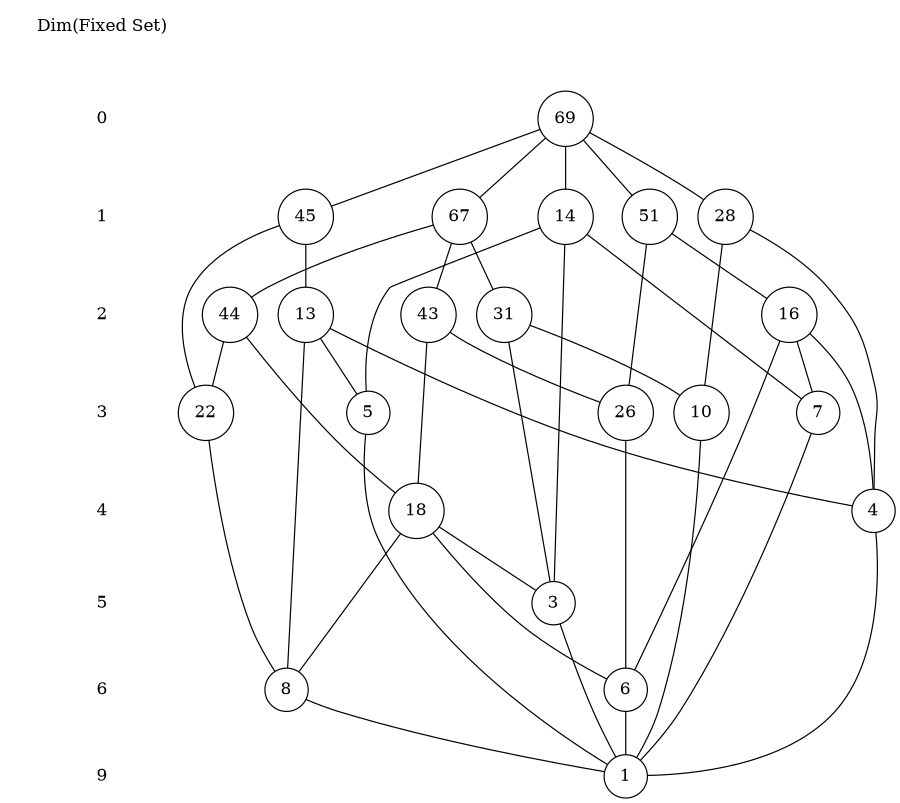 digraph lattice {
size = "6,6";
"rt" [label="Dim(Fixed Set)", color=white];
"rt" -> "s0" [color=white, arrowhead=none];
"s0" [label="0", color=white];
"s0" -> "s1" [color=white, arrowhead=none];
"s1" [label="1", color=white];
"s1" -> "s2" [color=white, arrowhead=none];
"s2" [label="2", color=white];
"s2" -> "s3" [color=white, arrowhead=none];
"s3" [label="3", color=white];
"s3" -> "s4" [color=white, arrowhead=none];
"s4" [label="4", color=white];
"s4" -> "s5" [color=white, arrowhead=none];
"s5" [label="5", color=white];
"s5" -> "s6" [color=white, arrowhead=none];
"s6" [label="6", color=white];
"s6" -> "s9" [color=white, arrowhead=none];
"s9" [label="9", color=white];
"1" [label="1", shape=circle];
{ rank=same; "s9" "1"; }
"2" [label="3", shape=circle];
{ rank=same; "s5" "2"; }
"3" [label="4", shape=circle];
{ rank=same; "s4" "3"; }
"4" [label="5", shape=circle];
{ rank=same; "s3" "4"; }
"5" [label="6", shape=circle];
{ rank=same; "s6" "5"; }
"6" [label="7", shape=circle];
{ rank=same; "s3" "6"; }
"7" [label="8", shape=circle];
{ rank=same; "s6" "7"; }
"8" [label="10", shape=circle];
{ rank=same; "s3" "8"; }
"9" [label="13", shape=circle];
{ rank=same; "s2" "9"; }
"10" [label="14", shape=circle];
{ rank=same; "s1" "10"; }
"11" [label="16", shape=circle];
{ rank=same; "s2" "11"; }
"12" [label="18", shape=circle];
{ rank=same; "s4" "12"; }
"13" [label="22", shape=circle];
{ rank=same; "s3" "13"; }
"14" [label="26", shape=circle];
{ rank=same; "s3" "14"; }
"15" [label="28", shape=circle];
{ rank=same; "s1" "15"; }
"16" [label="31", shape=circle];
{ rank=same; "s2" "16"; }
"17" [label="43", shape=circle];
{ rank=same; "s2" "17"; }
"18" [label="44", shape=circle];
{ rank=same; "s2" "18"; }
"19" [label="45", shape=circle];
{ rank=same; "s1" "19"; }
"20" [label="51", shape=circle];
{ rank=same; "s1" "20"; }
"21" [label="67", shape=circle];
{ rank=same; "s1" "21"; }
"22" [label="69", shape=circle];
{ rank=same; "s0" "22"; }
"2" -> "1" [arrowhead=none];
"3" -> "1" [arrowhead=none];
"4" -> "1" [arrowhead=none];
"5" -> "1" [arrowhead=none];
"6" -> "1" [arrowhead=none];
"7" -> "1" [arrowhead=none];
"8" -> "1" [arrowhead=none];
"9" -> "3" [arrowhead=none];
"9" -> "4" [arrowhead=none];
"9" -> "7" [arrowhead=none];
"10" -> "2" [arrowhead=none];
"10" -> "4" [arrowhead=none];
"10" -> "6" [arrowhead=none];
"11" -> "3" [arrowhead=none];
"11" -> "5" [arrowhead=none];
"11" -> "6" [arrowhead=none];
"12" -> "2" [arrowhead=none];
"12" -> "5" [arrowhead=none];
"12" -> "7" [arrowhead=none];
"13" -> "7" [arrowhead=none];
"14" -> "5" [arrowhead=none];
"15" -> "3" [arrowhead=none];
"15" -> "8" [arrowhead=none];
"16" -> "2" [arrowhead=none];
"16" -> "8" [arrowhead=none];
"17" -> "12" [arrowhead=none];
"17" -> "14" [arrowhead=none];
"18" -> "12" [arrowhead=none];
"18" -> "13" [arrowhead=none];
"19" -> "9" [arrowhead=none];
"19" -> "13" [arrowhead=none];
"20" -> "11" [arrowhead=none];
"20" -> "14" [arrowhead=none];
"21" -> "16" [arrowhead=none];
"21" -> "17" [arrowhead=none];
"21" -> "18" [arrowhead=none];
"22" -> "10" [arrowhead=none];
"22" -> "15" [arrowhead=none];
"22" -> "19" [arrowhead=none];
"22" -> "20" [arrowhead=none];
"22" -> "21" [arrowhead=none];
}